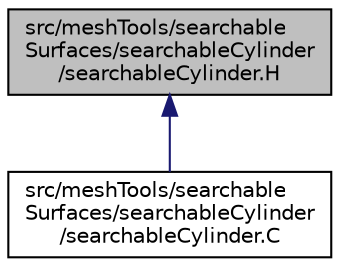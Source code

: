 digraph "src/meshTools/searchableSurfaces/searchableCylinder/searchableCylinder.H"
{
  bgcolor="transparent";
  edge [fontname="Helvetica",fontsize="10",labelfontname="Helvetica",labelfontsize="10"];
  node [fontname="Helvetica",fontsize="10",shape=record];
  Node1 [label="src/meshTools/searchable\lSurfaces/searchableCylinder\l/searchableCylinder.H",height=0.2,width=0.4,color="black", fillcolor="grey75", style="filled" fontcolor="black"];
  Node1 -> Node2 [dir="back",color="midnightblue",fontsize="10",style="solid",fontname="Helvetica"];
  Node2 [label="src/meshTools/searchable\lSurfaces/searchableCylinder\l/searchableCylinder.C",height=0.2,width=0.4,color="black",URL="$searchableCylinder_8C.html"];
}
